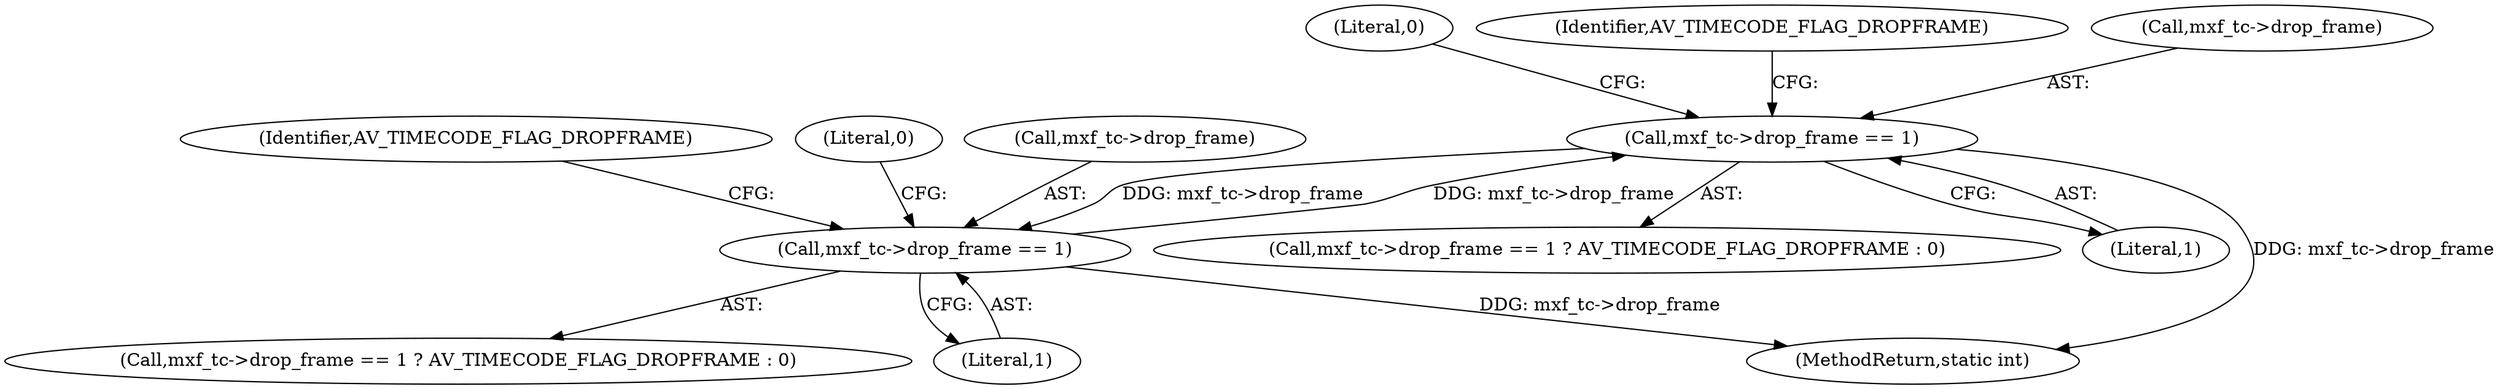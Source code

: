 digraph "0_FFmpeg_bab0716c7f4793ec42e05a5aa7e80d82a0dd4e75@pointer" {
"1000408" [label="(Call,mxf_tc->drop_frame == 1)"];
"1000314" [label="(Call,mxf_tc->drop_frame == 1)"];
"1000408" [label="(Call,mxf_tc->drop_frame == 1)"];
"1000414" [label="(Literal,0)"];
"1000313" [label="(Call,mxf_tc->drop_frame == 1 ? AV_TIMECODE_FLAG_DROPFRAME : 0)"];
"1000413" [label="(Identifier,AV_TIMECODE_FLAG_DROPFRAME)"];
"1000319" [label="(Identifier,AV_TIMECODE_FLAG_DROPFRAME)"];
"1000320" [label="(Literal,0)"];
"1000408" [label="(Call,mxf_tc->drop_frame == 1)"];
"1000407" [label="(Call,mxf_tc->drop_frame == 1 ? AV_TIMECODE_FLAG_DROPFRAME : 0)"];
"1000412" [label="(Literal,1)"];
"1000318" [label="(Literal,1)"];
"1000314" [label="(Call,mxf_tc->drop_frame == 1)"];
"1001991" [label="(MethodReturn,static int)"];
"1000315" [label="(Call,mxf_tc->drop_frame)"];
"1000409" [label="(Call,mxf_tc->drop_frame)"];
"1000408" -> "1000407"  [label="AST: "];
"1000408" -> "1000412"  [label="CFG: "];
"1000409" -> "1000408"  [label="AST: "];
"1000412" -> "1000408"  [label="AST: "];
"1000413" -> "1000408"  [label="CFG: "];
"1000414" -> "1000408"  [label="CFG: "];
"1000408" -> "1001991"  [label="DDG: mxf_tc->drop_frame"];
"1000408" -> "1000314"  [label="DDG: mxf_tc->drop_frame"];
"1000314" -> "1000408"  [label="DDG: mxf_tc->drop_frame"];
"1000314" -> "1000313"  [label="AST: "];
"1000314" -> "1000318"  [label="CFG: "];
"1000315" -> "1000314"  [label="AST: "];
"1000318" -> "1000314"  [label="AST: "];
"1000319" -> "1000314"  [label="CFG: "];
"1000320" -> "1000314"  [label="CFG: "];
"1000314" -> "1001991"  [label="DDG: mxf_tc->drop_frame"];
}
